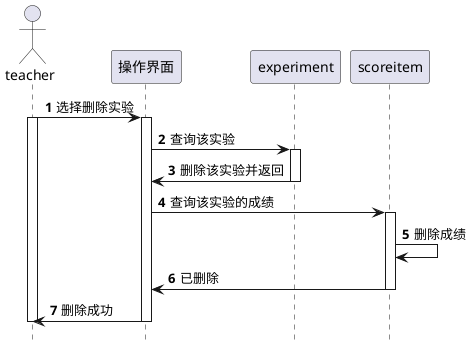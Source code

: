 @startuml
autonumber
hide footbox
actor teacher as ls
participant 操作界面 as jm
participant experiment as sy
participant scoreitem as pfx
ls->jm:选择删除实验
activate ls
activate jm
jm->sy:查询该实验
activate sy
sy->jm:删除该实验并返回
deactivate sy
jm->pfx:查询该实验的成绩
activate pfx
pfx->pfx:删除成绩
pfx->jm:已删除
deactivate pfx
jm->ls:删除成功
deactivate jm
deactivate ls
@enduml